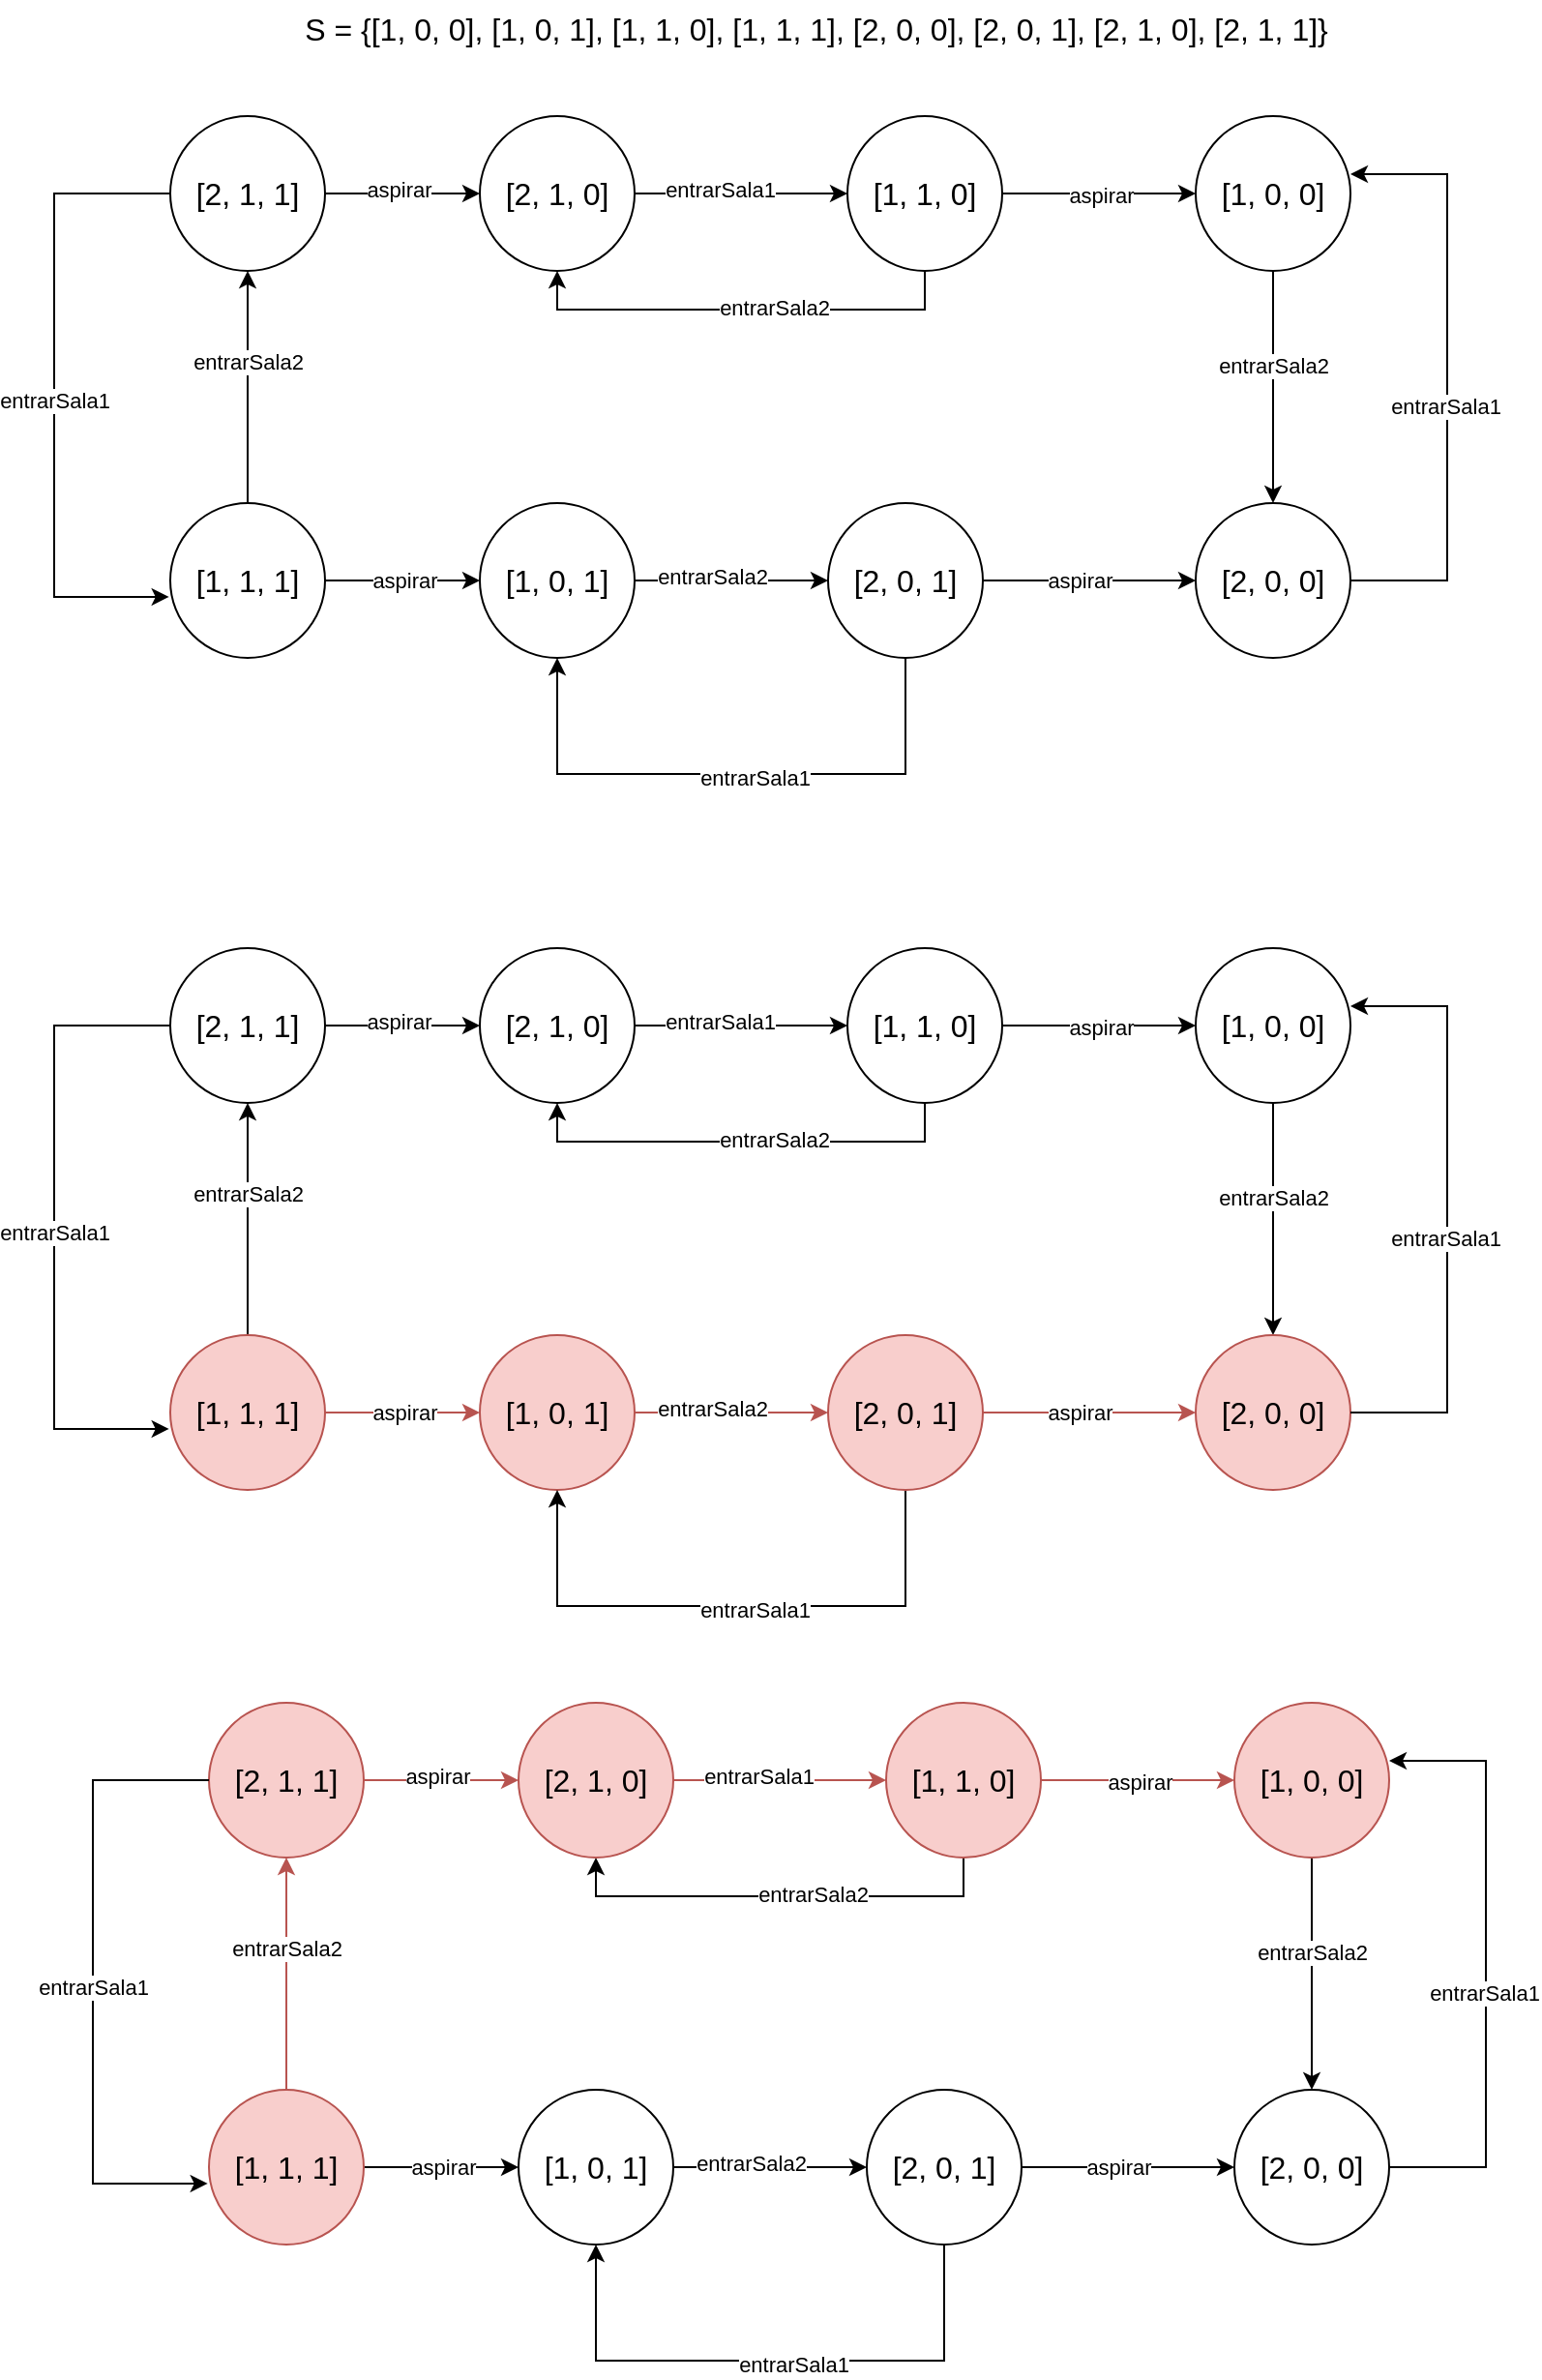 <mxfile version="27.0.3">
  <diagram name="Página-1" id="0adSlzIBBvXflegWIsoh">
    <mxGraphModel dx="2253" dy="743" grid="1" gridSize="10" guides="1" tooltips="1" connect="1" arrows="1" fold="1" page="1" pageScale="1" pageWidth="827" pageHeight="1169" math="0" shadow="0">
      <root>
        <mxCell id="0" />
        <mxCell id="1" parent="0" />
        <mxCell id="stb4HqVPZg3RxpOIzkBb-34" style="edgeStyle=orthogonalEdgeStyle;rounded=0;orthogonalLoop=1;jettySize=auto;html=1;exitX=0.5;exitY=1;exitDx=0;exitDy=0;entryX=0.5;entryY=0;entryDx=0;entryDy=0;" parent="1" source="stb4HqVPZg3RxpOIzkBb-1" target="stb4HqVPZg3RxpOIzkBb-6" edge="1">
          <mxGeometry relative="1" as="geometry" />
        </mxCell>
        <mxCell id="stb4HqVPZg3RxpOIzkBb-35" value="entrarSala2" style="edgeLabel;html=1;align=center;verticalAlign=middle;resizable=0;points=[];" parent="stb4HqVPZg3RxpOIzkBb-34" vertex="1" connectable="0">
          <mxGeometry x="-0.186" relative="1" as="geometry">
            <mxPoint as="offset" />
          </mxGeometry>
        </mxCell>
        <mxCell id="stb4HqVPZg3RxpOIzkBb-1" value="&lt;span style=&quot;font-size: 16px;&quot;&gt;[1, 0, 0]&lt;/span&gt;" style="ellipse;whiteSpace=wrap;html=1;aspect=fixed;" parent="1" vertex="1">
          <mxGeometry x="610" y="220" width="80" height="80" as="geometry" />
        </mxCell>
        <mxCell id="stb4HqVPZg3RxpOIzkBb-2" value="&lt;font style=&quot;font-size: 16px;&quot;&gt;S = {[1, 0, 0], [1, 0, 1], [1, 1, 0], [1, 1, 1], [2, 0, 0], [2, 0, 1], [2, 1, 0], [2, 1, 1]}&lt;/font&gt;" style="text;html=1;align=center;verticalAlign=middle;whiteSpace=wrap;rounded=0;" parent="1" vertex="1">
          <mxGeometry x="126" y="160" width="576" height="30" as="geometry" />
        </mxCell>
        <mxCell id="stb4HqVPZg3RxpOIzkBb-13" style="edgeStyle=orthogonalEdgeStyle;rounded=0;orthogonalLoop=1;jettySize=auto;html=1;entryX=0;entryY=0.5;entryDx=0;entryDy=0;" parent="1" source="stb4HqVPZg3RxpOIzkBb-3" target="stb4HqVPZg3RxpOIzkBb-8" edge="1">
          <mxGeometry relative="1" as="geometry" />
        </mxCell>
        <mxCell id="stb4HqVPZg3RxpOIzkBb-14" value="entrarSala2" style="edgeLabel;html=1;align=center;verticalAlign=middle;resizable=0;points=[];" parent="stb4HqVPZg3RxpOIzkBb-13" vertex="1" connectable="0">
          <mxGeometry x="-0.213" y="2" relative="1" as="geometry">
            <mxPoint as="offset" />
          </mxGeometry>
        </mxCell>
        <mxCell id="stb4HqVPZg3RxpOIzkBb-3" value="&lt;span style=&quot;font-size: 16px;&quot;&gt;[1, 0, 1]&lt;/span&gt;" style="ellipse;whiteSpace=wrap;html=1;aspect=fixed;" parent="1" vertex="1">
          <mxGeometry x="240" y="420" width="80" height="80" as="geometry" />
        </mxCell>
        <mxCell id="stb4HqVPZg3RxpOIzkBb-25" style="edgeStyle=orthogonalEdgeStyle;rounded=0;orthogonalLoop=1;jettySize=auto;html=1;entryX=0;entryY=0.5;entryDx=0;entryDy=0;" parent="1" source="stb4HqVPZg3RxpOIzkBb-4" target="stb4HqVPZg3RxpOIzkBb-1" edge="1">
          <mxGeometry relative="1" as="geometry" />
        </mxCell>
        <mxCell id="stb4HqVPZg3RxpOIzkBb-26" value="aspirar" style="edgeLabel;html=1;align=center;verticalAlign=middle;resizable=0;points=[];" parent="stb4HqVPZg3RxpOIzkBb-25" vertex="1" connectable="0">
          <mxGeometry x="0.02" y="-1" relative="1" as="geometry">
            <mxPoint as="offset" />
          </mxGeometry>
        </mxCell>
        <mxCell id="stb4HqVPZg3RxpOIzkBb-32" style="edgeStyle=orthogonalEdgeStyle;rounded=0;orthogonalLoop=1;jettySize=auto;html=1;exitX=0.5;exitY=1;exitDx=0;exitDy=0;entryX=0.5;entryY=1;entryDx=0;entryDy=0;" parent="1" source="stb4HqVPZg3RxpOIzkBb-4" target="stb4HqVPZg3RxpOIzkBb-7" edge="1">
          <mxGeometry relative="1" as="geometry" />
        </mxCell>
        <mxCell id="stb4HqVPZg3RxpOIzkBb-33" value="entrarSala2" style="edgeLabel;html=1;align=center;verticalAlign=middle;resizable=0;points=[];" parent="stb4HqVPZg3RxpOIzkBb-32" vertex="1" connectable="0">
          <mxGeometry x="-0.142" y="-1" relative="1" as="geometry">
            <mxPoint as="offset" />
          </mxGeometry>
        </mxCell>
        <mxCell id="stb4HqVPZg3RxpOIzkBb-4" value="&lt;span style=&quot;font-size: 16px;&quot;&gt;[1, 1, 0]&lt;/span&gt;" style="ellipse;whiteSpace=wrap;html=1;aspect=fixed;" parent="1" vertex="1">
          <mxGeometry x="430" y="220" width="80" height="80" as="geometry" />
        </mxCell>
        <mxCell id="stb4HqVPZg3RxpOIzkBb-11" style="edgeStyle=orthogonalEdgeStyle;rounded=0;orthogonalLoop=1;jettySize=auto;html=1;entryX=0;entryY=0.5;entryDx=0;entryDy=0;" parent="1" source="stb4HqVPZg3RxpOIzkBb-5" target="stb4HqVPZg3RxpOIzkBb-3" edge="1">
          <mxGeometry relative="1" as="geometry" />
        </mxCell>
        <mxCell id="stb4HqVPZg3RxpOIzkBb-12" value="aspirar" style="edgeLabel;html=1;align=center;verticalAlign=middle;resizable=0;points=[];" parent="stb4HqVPZg3RxpOIzkBb-11" vertex="1" connectable="0">
          <mxGeometry x="0.134" y="-1" relative="1" as="geometry">
            <mxPoint x="-5" y="-1" as="offset" />
          </mxGeometry>
        </mxCell>
        <mxCell id="stb4HqVPZg3RxpOIzkBb-18" style="edgeStyle=orthogonalEdgeStyle;rounded=0;orthogonalLoop=1;jettySize=auto;html=1;entryX=0.5;entryY=1;entryDx=0;entryDy=0;" parent="1" source="stb4HqVPZg3RxpOIzkBb-5" target="stb4HqVPZg3RxpOIzkBb-9" edge="1">
          <mxGeometry relative="1" as="geometry" />
        </mxCell>
        <mxCell id="stb4HqVPZg3RxpOIzkBb-19" value="entrarSala2" style="edgeLabel;html=1;align=center;verticalAlign=middle;resizable=0;points=[];" parent="stb4HqVPZg3RxpOIzkBb-18" vertex="1" connectable="0">
          <mxGeometry x="0.217" relative="1" as="geometry">
            <mxPoint as="offset" />
          </mxGeometry>
        </mxCell>
        <mxCell id="stb4HqVPZg3RxpOIzkBb-5" value="&lt;span style=&quot;font-size: 16px;&quot;&gt;[1, 1, 1]&lt;/span&gt;" style="ellipse;whiteSpace=wrap;html=1;aspect=fixed;" parent="1" vertex="1">
          <mxGeometry x="80" y="420" width="80" height="80" as="geometry" />
        </mxCell>
        <mxCell id="stb4HqVPZg3RxpOIzkBb-6" value="&lt;span style=&quot;font-size: 16px;&quot;&gt;[2, 0, 0]&lt;/span&gt;" style="ellipse;whiteSpace=wrap;html=1;aspect=fixed;" parent="1" vertex="1">
          <mxGeometry x="610" y="420" width="80" height="80" as="geometry" />
        </mxCell>
        <mxCell id="stb4HqVPZg3RxpOIzkBb-22" style="edgeStyle=orthogonalEdgeStyle;rounded=0;orthogonalLoop=1;jettySize=auto;html=1;exitX=1;exitY=0.5;exitDx=0;exitDy=0;entryX=0;entryY=0.5;entryDx=0;entryDy=0;" parent="1" source="stb4HqVPZg3RxpOIzkBb-7" target="stb4HqVPZg3RxpOIzkBb-4" edge="1">
          <mxGeometry relative="1" as="geometry" />
        </mxCell>
        <mxCell id="stb4HqVPZg3RxpOIzkBb-24" value="entrarSala1" style="edgeLabel;html=1;align=center;verticalAlign=middle;resizable=0;points=[];" parent="stb4HqVPZg3RxpOIzkBb-22" vertex="1" connectable="0">
          <mxGeometry x="-0.209" y="2" relative="1" as="geometry">
            <mxPoint as="offset" />
          </mxGeometry>
        </mxCell>
        <mxCell id="stb4HqVPZg3RxpOIzkBb-7" value="&lt;span style=&quot;font-size: 16px;&quot;&gt;[2, 1, 0]&lt;/span&gt;" style="ellipse;whiteSpace=wrap;html=1;aspect=fixed;" parent="1" vertex="1">
          <mxGeometry x="240" y="220" width="80" height="80" as="geometry" />
        </mxCell>
        <mxCell id="stb4HqVPZg3RxpOIzkBb-15" style="edgeStyle=orthogonalEdgeStyle;rounded=0;orthogonalLoop=1;jettySize=auto;html=1;entryX=0;entryY=0.5;entryDx=0;entryDy=0;" parent="1" source="stb4HqVPZg3RxpOIzkBb-8" target="stb4HqVPZg3RxpOIzkBb-6" edge="1">
          <mxGeometry relative="1" as="geometry" />
        </mxCell>
        <mxCell id="stb4HqVPZg3RxpOIzkBb-16" value="aspirar" style="edgeLabel;html=1;align=center;verticalAlign=middle;resizable=0;points=[];" parent="stb4HqVPZg3RxpOIzkBb-15" vertex="1" connectable="0">
          <mxGeometry x="-0.344" y="-1" relative="1" as="geometry">
            <mxPoint x="14" y="-1" as="offset" />
          </mxGeometry>
        </mxCell>
        <mxCell id="stb4HqVPZg3RxpOIzkBb-30" style="edgeStyle=orthogonalEdgeStyle;rounded=0;orthogonalLoop=1;jettySize=auto;html=1;exitX=0.5;exitY=1;exitDx=0;exitDy=0;entryX=0.5;entryY=1;entryDx=0;entryDy=0;" parent="1" source="stb4HqVPZg3RxpOIzkBb-8" target="stb4HqVPZg3RxpOIzkBb-3" edge="1">
          <mxGeometry relative="1" as="geometry">
            <Array as="points">
              <mxPoint x="460" y="560" />
              <mxPoint x="280" y="560" />
            </Array>
          </mxGeometry>
        </mxCell>
        <mxCell id="stb4HqVPZg3RxpOIzkBb-31" value="entrarSala1" style="edgeLabel;html=1;align=center;verticalAlign=middle;resizable=0;points=[];" parent="stb4HqVPZg3RxpOIzkBb-30" vertex="1" connectable="0">
          <mxGeometry x="-0.078" y="2" relative="1" as="geometry">
            <mxPoint as="offset" />
          </mxGeometry>
        </mxCell>
        <mxCell id="stb4HqVPZg3RxpOIzkBb-8" value="&lt;span style=&quot;font-size: 16px;&quot;&gt;[2, 0, 1]&lt;/span&gt;" style="ellipse;whiteSpace=wrap;html=1;aspect=fixed;" parent="1" vertex="1">
          <mxGeometry x="420" y="420" width="80" height="80" as="geometry" />
        </mxCell>
        <mxCell id="stb4HqVPZg3RxpOIzkBb-20" style="edgeStyle=orthogonalEdgeStyle;rounded=0;orthogonalLoop=1;jettySize=auto;html=1;entryX=0;entryY=0.5;entryDx=0;entryDy=0;" parent="1" source="stb4HqVPZg3RxpOIzkBb-9" target="stb4HqVPZg3RxpOIzkBb-7" edge="1">
          <mxGeometry relative="1" as="geometry" />
        </mxCell>
        <mxCell id="stb4HqVPZg3RxpOIzkBb-21" value="aspirar" style="edgeLabel;html=1;align=center;verticalAlign=middle;resizable=0;points=[];" parent="stb4HqVPZg3RxpOIzkBb-20" vertex="1" connectable="0">
          <mxGeometry x="-0.058" y="2" relative="1" as="geometry">
            <mxPoint as="offset" />
          </mxGeometry>
        </mxCell>
        <mxCell id="stb4HqVPZg3RxpOIzkBb-9" value="&lt;span style=&quot;font-size: 16px;&quot;&gt;[2, 1, 1]&lt;/span&gt;" style="ellipse;whiteSpace=wrap;html=1;aspect=fixed;" parent="1" vertex="1">
          <mxGeometry x="80" y="220" width="80" height="80" as="geometry" />
        </mxCell>
        <mxCell id="stb4HqVPZg3RxpOIzkBb-28" style="edgeStyle=orthogonalEdgeStyle;rounded=0;orthogonalLoop=1;jettySize=auto;html=1;entryX=-0.008;entryY=0.606;entryDx=0;entryDy=0;entryPerimeter=0;" parent="1" source="stb4HqVPZg3RxpOIzkBb-9" target="stb4HqVPZg3RxpOIzkBb-5" edge="1">
          <mxGeometry relative="1" as="geometry">
            <Array as="points">
              <mxPoint x="20" y="260" />
              <mxPoint x="20" y="469" />
            </Array>
          </mxGeometry>
        </mxCell>
        <mxCell id="stb4HqVPZg3RxpOIzkBb-29" value="entrarSala1" style="edgeLabel;html=1;align=center;verticalAlign=middle;resizable=0;points=[];" parent="stb4HqVPZg3RxpOIzkBb-28" vertex="1" connectable="0">
          <mxGeometry x="-0.171" relative="1" as="geometry">
            <mxPoint y="31" as="offset" />
          </mxGeometry>
        </mxCell>
        <mxCell id="stb4HqVPZg3RxpOIzkBb-36" style="edgeStyle=orthogonalEdgeStyle;rounded=0;orthogonalLoop=1;jettySize=auto;html=1;entryX=1;entryY=0.375;entryDx=0;entryDy=0;entryPerimeter=0;" parent="1" source="stb4HqVPZg3RxpOIzkBb-6" target="stb4HqVPZg3RxpOIzkBb-1" edge="1">
          <mxGeometry relative="1" as="geometry">
            <Array as="points">
              <mxPoint x="740" y="460" />
              <mxPoint x="740" y="250" />
            </Array>
          </mxGeometry>
        </mxCell>
        <mxCell id="stb4HqVPZg3RxpOIzkBb-37" value="entrarSala1" style="edgeLabel;html=1;align=center;verticalAlign=middle;resizable=0;points=[];" parent="stb4HqVPZg3RxpOIzkBb-36" vertex="1" connectable="0">
          <mxGeometry x="-0.092" y="1" relative="1" as="geometry">
            <mxPoint as="offset" />
          </mxGeometry>
        </mxCell>
        <mxCell id="-m7gYrry_DGL_pk_ngY1-1" style="edgeStyle=orthogonalEdgeStyle;rounded=0;orthogonalLoop=1;jettySize=auto;html=1;exitX=0.5;exitY=1;exitDx=0;exitDy=0;entryX=0.5;entryY=0;entryDx=0;entryDy=0;" edge="1" parent="1" source="-m7gYrry_DGL_pk_ngY1-3" target="-m7gYrry_DGL_pk_ngY1-17">
          <mxGeometry relative="1" as="geometry" />
        </mxCell>
        <mxCell id="-m7gYrry_DGL_pk_ngY1-2" value="entrarSala2" style="edgeLabel;html=1;align=center;verticalAlign=middle;resizable=0;points=[];" vertex="1" connectable="0" parent="-m7gYrry_DGL_pk_ngY1-1">
          <mxGeometry x="-0.186" relative="1" as="geometry">
            <mxPoint as="offset" />
          </mxGeometry>
        </mxCell>
        <mxCell id="-m7gYrry_DGL_pk_ngY1-3" value="&lt;span style=&quot;font-size: 16px;&quot;&gt;[1, 0, 0]&lt;/span&gt;" style="ellipse;whiteSpace=wrap;html=1;aspect=fixed;" vertex="1" parent="1">
          <mxGeometry x="610" y="650" width="80" height="80" as="geometry" />
        </mxCell>
        <mxCell id="-m7gYrry_DGL_pk_ngY1-4" style="edgeStyle=orthogonalEdgeStyle;rounded=0;orthogonalLoop=1;jettySize=auto;html=1;entryX=0;entryY=0.5;entryDx=0;entryDy=0;fillColor=#f8cecc;strokeColor=#b85450;" edge="1" parent="1" source="-m7gYrry_DGL_pk_ngY1-6" target="-m7gYrry_DGL_pk_ngY1-25">
          <mxGeometry relative="1" as="geometry" />
        </mxCell>
        <mxCell id="-m7gYrry_DGL_pk_ngY1-5" value="entrarSala2" style="edgeLabel;html=1;align=center;verticalAlign=middle;resizable=0;points=[];" vertex="1" connectable="0" parent="-m7gYrry_DGL_pk_ngY1-4">
          <mxGeometry x="-0.213" y="2" relative="1" as="geometry">
            <mxPoint as="offset" />
          </mxGeometry>
        </mxCell>
        <mxCell id="-m7gYrry_DGL_pk_ngY1-6" value="&lt;span style=&quot;font-size: 16px;&quot;&gt;[1, 0, 1]&lt;/span&gt;" style="ellipse;whiteSpace=wrap;html=1;aspect=fixed;fillColor=#f8cecc;strokeColor=#b85450;" vertex="1" parent="1">
          <mxGeometry x="240" y="850" width="80" height="80" as="geometry" />
        </mxCell>
        <mxCell id="-m7gYrry_DGL_pk_ngY1-7" style="edgeStyle=orthogonalEdgeStyle;rounded=0;orthogonalLoop=1;jettySize=auto;html=1;entryX=0;entryY=0.5;entryDx=0;entryDy=0;" edge="1" parent="1" source="-m7gYrry_DGL_pk_ngY1-11" target="-m7gYrry_DGL_pk_ngY1-3">
          <mxGeometry relative="1" as="geometry" />
        </mxCell>
        <mxCell id="-m7gYrry_DGL_pk_ngY1-8" value="aspirar" style="edgeLabel;html=1;align=center;verticalAlign=middle;resizable=0;points=[];" vertex="1" connectable="0" parent="-m7gYrry_DGL_pk_ngY1-7">
          <mxGeometry x="0.02" y="-1" relative="1" as="geometry">
            <mxPoint as="offset" />
          </mxGeometry>
        </mxCell>
        <mxCell id="-m7gYrry_DGL_pk_ngY1-9" style="edgeStyle=orthogonalEdgeStyle;rounded=0;orthogonalLoop=1;jettySize=auto;html=1;exitX=0.5;exitY=1;exitDx=0;exitDy=0;entryX=0.5;entryY=1;entryDx=0;entryDy=0;" edge="1" parent="1" source="-m7gYrry_DGL_pk_ngY1-11" target="-m7gYrry_DGL_pk_ngY1-20">
          <mxGeometry relative="1" as="geometry" />
        </mxCell>
        <mxCell id="-m7gYrry_DGL_pk_ngY1-10" value="entrarSala2" style="edgeLabel;html=1;align=center;verticalAlign=middle;resizable=0;points=[];" vertex="1" connectable="0" parent="-m7gYrry_DGL_pk_ngY1-9">
          <mxGeometry x="-0.142" y="-1" relative="1" as="geometry">
            <mxPoint as="offset" />
          </mxGeometry>
        </mxCell>
        <mxCell id="-m7gYrry_DGL_pk_ngY1-11" value="&lt;span style=&quot;font-size: 16px;&quot;&gt;[1, 1, 0]&lt;/span&gt;" style="ellipse;whiteSpace=wrap;html=1;aspect=fixed;" vertex="1" parent="1">
          <mxGeometry x="430" y="650" width="80" height="80" as="geometry" />
        </mxCell>
        <mxCell id="-m7gYrry_DGL_pk_ngY1-12" style="edgeStyle=orthogonalEdgeStyle;rounded=0;orthogonalLoop=1;jettySize=auto;html=1;entryX=0;entryY=0.5;entryDx=0;entryDy=0;fillColor=#f8cecc;strokeColor=#b85450;" edge="1" parent="1" source="-m7gYrry_DGL_pk_ngY1-16" target="-m7gYrry_DGL_pk_ngY1-6">
          <mxGeometry relative="1" as="geometry" />
        </mxCell>
        <mxCell id="-m7gYrry_DGL_pk_ngY1-13" value="aspirar" style="edgeLabel;html=1;align=center;verticalAlign=middle;resizable=0;points=[];" vertex="1" connectable="0" parent="-m7gYrry_DGL_pk_ngY1-12">
          <mxGeometry x="0.134" y="-1" relative="1" as="geometry">
            <mxPoint x="-5" y="-1" as="offset" />
          </mxGeometry>
        </mxCell>
        <mxCell id="-m7gYrry_DGL_pk_ngY1-14" style="edgeStyle=orthogonalEdgeStyle;rounded=0;orthogonalLoop=1;jettySize=auto;html=1;entryX=0.5;entryY=1;entryDx=0;entryDy=0;" edge="1" parent="1" source="-m7gYrry_DGL_pk_ngY1-16" target="-m7gYrry_DGL_pk_ngY1-28">
          <mxGeometry relative="1" as="geometry" />
        </mxCell>
        <mxCell id="-m7gYrry_DGL_pk_ngY1-15" value="entrarSala2" style="edgeLabel;html=1;align=center;verticalAlign=middle;resizable=0;points=[];" vertex="1" connectable="0" parent="-m7gYrry_DGL_pk_ngY1-14">
          <mxGeometry x="0.217" relative="1" as="geometry">
            <mxPoint as="offset" />
          </mxGeometry>
        </mxCell>
        <mxCell id="-m7gYrry_DGL_pk_ngY1-16" value="&lt;span style=&quot;font-size: 16px;&quot;&gt;[1, 1, 1]&lt;/span&gt;" style="ellipse;whiteSpace=wrap;html=1;aspect=fixed;fillColor=#f8cecc;strokeColor=#b85450;" vertex="1" parent="1">
          <mxGeometry x="80" y="850" width="80" height="80" as="geometry" />
        </mxCell>
        <mxCell id="-m7gYrry_DGL_pk_ngY1-17" value="&lt;span style=&quot;font-size: 16px;&quot;&gt;[2, 0, 0]&lt;/span&gt;" style="ellipse;whiteSpace=wrap;html=1;aspect=fixed;fillColor=#f8cecc;strokeColor=#b85450;" vertex="1" parent="1">
          <mxGeometry x="610" y="850" width="80" height="80" as="geometry" />
        </mxCell>
        <mxCell id="-m7gYrry_DGL_pk_ngY1-18" style="edgeStyle=orthogonalEdgeStyle;rounded=0;orthogonalLoop=1;jettySize=auto;html=1;exitX=1;exitY=0.5;exitDx=0;exitDy=0;entryX=0;entryY=0.5;entryDx=0;entryDy=0;" edge="1" parent="1" source="-m7gYrry_DGL_pk_ngY1-20" target="-m7gYrry_DGL_pk_ngY1-11">
          <mxGeometry relative="1" as="geometry" />
        </mxCell>
        <mxCell id="-m7gYrry_DGL_pk_ngY1-19" value="entrarSala1" style="edgeLabel;html=1;align=center;verticalAlign=middle;resizable=0;points=[];" vertex="1" connectable="0" parent="-m7gYrry_DGL_pk_ngY1-18">
          <mxGeometry x="-0.209" y="2" relative="1" as="geometry">
            <mxPoint as="offset" />
          </mxGeometry>
        </mxCell>
        <mxCell id="-m7gYrry_DGL_pk_ngY1-20" value="&lt;span style=&quot;font-size: 16px;&quot;&gt;[2, 1, 0]&lt;/span&gt;" style="ellipse;whiteSpace=wrap;html=1;aspect=fixed;" vertex="1" parent="1">
          <mxGeometry x="240" y="650" width="80" height="80" as="geometry" />
        </mxCell>
        <mxCell id="-m7gYrry_DGL_pk_ngY1-21" style="edgeStyle=orthogonalEdgeStyle;rounded=0;orthogonalLoop=1;jettySize=auto;html=1;entryX=0;entryY=0.5;entryDx=0;entryDy=0;fillColor=#f8cecc;strokeColor=#b85450;" edge="1" parent="1" source="-m7gYrry_DGL_pk_ngY1-25" target="-m7gYrry_DGL_pk_ngY1-17">
          <mxGeometry relative="1" as="geometry" />
        </mxCell>
        <mxCell id="-m7gYrry_DGL_pk_ngY1-22" value="aspirar" style="edgeLabel;html=1;align=center;verticalAlign=middle;resizable=0;points=[];" vertex="1" connectable="0" parent="-m7gYrry_DGL_pk_ngY1-21">
          <mxGeometry x="-0.344" y="-1" relative="1" as="geometry">
            <mxPoint x="14" y="-1" as="offset" />
          </mxGeometry>
        </mxCell>
        <mxCell id="-m7gYrry_DGL_pk_ngY1-23" style="edgeStyle=orthogonalEdgeStyle;rounded=0;orthogonalLoop=1;jettySize=auto;html=1;exitX=0.5;exitY=1;exitDx=0;exitDy=0;entryX=0.5;entryY=1;entryDx=0;entryDy=0;" edge="1" parent="1" source="-m7gYrry_DGL_pk_ngY1-25" target="-m7gYrry_DGL_pk_ngY1-6">
          <mxGeometry relative="1" as="geometry">
            <Array as="points">
              <mxPoint x="460" y="990" />
              <mxPoint x="280" y="990" />
            </Array>
          </mxGeometry>
        </mxCell>
        <mxCell id="-m7gYrry_DGL_pk_ngY1-24" value="entrarSala1" style="edgeLabel;html=1;align=center;verticalAlign=middle;resizable=0;points=[];" vertex="1" connectable="0" parent="-m7gYrry_DGL_pk_ngY1-23">
          <mxGeometry x="-0.078" y="2" relative="1" as="geometry">
            <mxPoint as="offset" />
          </mxGeometry>
        </mxCell>
        <mxCell id="-m7gYrry_DGL_pk_ngY1-25" value="&lt;span style=&quot;font-size: 16px;&quot;&gt;[2, 0, 1]&lt;/span&gt;" style="ellipse;whiteSpace=wrap;html=1;aspect=fixed;fillColor=#f8cecc;strokeColor=#b85450;" vertex="1" parent="1">
          <mxGeometry x="420" y="850" width="80" height="80" as="geometry" />
        </mxCell>
        <mxCell id="-m7gYrry_DGL_pk_ngY1-26" style="edgeStyle=orthogonalEdgeStyle;rounded=0;orthogonalLoop=1;jettySize=auto;html=1;entryX=0;entryY=0.5;entryDx=0;entryDy=0;" edge="1" parent="1" source="-m7gYrry_DGL_pk_ngY1-28" target="-m7gYrry_DGL_pk_ngY1-20">
          <mxGeometry relative="1" as="geometry" />
        </mxCell>
        <mxCell id="-m7gYrry_DGL_pk_ngY1-27" value="aspirar" style="edgeLabel;html=1;align=center;verticalAlign=middle;resizable=0;points=[];" vertex="1" connectable="0" parent="-m7gYrry_DGL_pk_ngY1-26">
          <mxGeometry x="-0.058" y="2" relative="1" as="geometry">
            <mxPoint as="offset" />
          </mxGeometry>
        </mxCell>
        <mxCell id="-m7gYrry_DGL_pk_ngY1-28" value="&lt;span style=&quot;font-size: 16px;&quot;&gt;[2, 1, 1]&lt;/span&gt;" style="ellipse;whiteSpace=wrap;html=1;aspect=fixed;" vertex="1" parent="1">
          <mxGeometry x="80" y="650" width="80" height="80" as="geometry" />
        </mxCell>
        <mxCell id="-m7gYrry_DGL_pk_ngY1-29" style="edgeStyle=orthogonalEdgeStyle;rounded=0;orthogonalLoop=1;jettySize=auto;html=1;entryX=-0.008;entryY=0.606;entryDx=0;entryDy=0;entryPerimeter=0;" edge="1" parent="1" source="-m7gYrry_DGL_pk_ngY1-28" target="-m7gYrry_DGL_pk_ngY1-16">
          <mxGeometry relative="1" as="geometry">
            <Array as="points">
              <mxPoint x="20" y="690" />
              <mxPoint x="20" y="899" />
            </Array>
          </mxGeometry>
        </mxCell>
        <mxCell id="-m7gYrry_DGL_pk_ngY1-30" value="entrarSala1" style="edgeLabel;html=1;align=center;verticalAlign=middle;resizable=0;points=[];" vertex="1" connectable="0" parent="-m7gYrry_DGL_pk_ngY1-29">
          <mxGeometry x="-0.171" relative="1" as="geometry">
            <mxPoint y="31" as="offset" />
          </mxGeometry>
        </mxCell>
        <mxCell id="-m7gYrry_DGL_pk_ngY1-31" style="edgeStyle=orthogonalEdgeStyle;rounded=0;orthogonalLoop=1;jettySize=auto;html=1;entryX=1;entryY=0.375;entryDx=0;entryDy=0;entryPerimeter=0;" edge="1" parent="1" source="-m7gYrry_DGL_pk_ngY1-17" target="-m7gYrry_DGL_pk_ngY1-3">
          <mxGeometry relative="1" as="geometry">
            <Array as="points">
              <mxPoint x="740" y="890" />
              <mxPoint x="740" y="680" />
            </Array>
          </mxGeometry>
        </mxCell>
        <mxCell id="-m7gYrry_DGL_pk_ngY1-32" value="entrarSala1" style="edgeLabel;html=1;align=center;verticalAlign=middle;resizable=0;points=[];" vertex="1" connectable="0" parent="-m7gYrry_DGL_pk_ngY1-31">
          <mxGeometry x="-0.092" y="1" relative="1" as="geometry">
            <mxPoint as="offset" />
          </mxGeometry>
        </mxCell>
        <mxCell id="-m7gYrry_DGL_pk_ngY1-33" style="edgeStyle=orthogonalEdgeStyle;rounded=0;orthogonalLoop=1;jettySize=auto;html=1;exitX=0.5;exitY=1;exitDx=0;exitDy=0;entryX=0.5;entryY=0;entryDx=0;entryDy=0;" edge="1" parent="1" source="-m7gYrry_DGL_pk_ngY1-35" target="-m7gYrry_DGL_pk_ngY1-49">
          <mxGeometry relative="1" as="geometry" />
        </mxCell>
        <mxCell id="-m7gYrry_DGL_pk_ngY1-34" value="entrarSala2" style="edgeLabel;html=1;align=center;verticalAlign=middle;resizable=0;points=[];" vertex="1" connectable="0" parent="-m7gYrry_DGL_pk_ngY1-33">
          <mxGeometry x="-0.186" relative="1" as="geometry">
            <mxPoint as="offset" />
          </mxGeometry>
        </mxCell>
        <mxCell id="-m7gYrry_DGL_pk_ngY1-35" value="&lt;span style=&quot;font-size: 16px;&quot;&gt;[1, 0, 0]&lt;/span&gt;" style="ellipse;whiteSpace=wrap;html=1;aspect=fixed;fillColor=#f8cecc;strokeColor=#b85450;" vertex="1" parent="1">
          <mxGeometry x="630" y="1040" width="80" height="80" as="geometry" />
        </mxCell>
        <mxCell id="-m7gYrry_DGL_pk_ngY1-36" style="edgeStyle=orthogonalEdgeStyle;rounded=0;orthogonalLoop=1;jettySize=auto;html=1;entryX=0;entryY=0.5;entryDx=0;entryDy=0;" edge="1" parent="1" source="-m7gYrry_DGL_pk_ngY1-38" target="-m7gYrry_DGL_pk_ngY1-57">
          <mxGeometry relative="1" as="geometry" />
        </mxCell>
        <mxCell id="-m7gYrry_DGL_pk_ngY1-37" value="entrarSala2" style="edgeLabel;html=1;align=center;verticalAlign=middle;resizable=0;points=[];" vertex="1" connectable="0" parent="-m7gYrry_DGL_pk_ngY1-36">
          <mxGeometry x="-0.213" y="2" relative="1" as="geometry">
            <mxPoint as="offset" />
          </mxGeometry>
        </mxCell>
        <mxCell id="-m7gYrry_DGL_pk_ngY1-38" value="&lt;span style=&quot;font-size: 16px;&quot;&gt;[1, 0, 1]&lt;/span&gt;" style="ellipse;whiteSpace=wrap;html=1;aspect=fixed;" vertex="1" parent="1">
          <mxGeometry x="260" y="1240" width="80" height="80" as="geometry" />
        </mxCell>
        <mxCell id="-m7gYrry_DGL_pk_ngY1-39" style="edgeStyle=orthogonalEdgeStyle;rounded=0;orthogonalLoop=1;jettySize=auto;html=1;entryX=0;entryY=0.5;entryDx=0;entryDy=0;fillColor=#f8cecc;strokeColor=#b85450;" edge="1" parent="1" source="-m7gYrry_DGL_pk_ngY1-43" target="-m7gYrry_DGL_pk_ngY1-35">
          <mxGeometry relative="1" as="geometry" />
        </mxCell>
        <mxCell id="-m7gYrry_DGL_pk_ngY1-40" value="aspirar" style="edgeLabel;html=1;align=center;verticalAlign=middle;resizable=0;points=[];" vertex="1" connectable="0" parent="-m7gYrry_DGL_pk_ngY1-39">
          <mxGeometry x="0.02" y="-1" relative="1" as="geometry">
            <mxPoint as="offset" />
          </mxGeometry>
        </mxCell>
        <mxCell id="-m7gYrry_DGL_pk_ngY1-41" style="edgeStyle=orthogonalEdgeStyle;rounded=0;orthogonalLoop=1;jettySize=auto;html=1;exitX=0.5;exitY=1;exitDx=0;exitDy=0;entryX=0.5;entryY=1;entryDx=0;entryDy=0;" edge="1" parent="1" source="-m7gYrry_DGL_pk_ngY1-43" target="-m7gYrry_DGL_pk_ngY1-52">
          <mxGeometry relative="1" as="geometry" />
        </mxCell>
        <mxCell id="-m7gYrry_DGL_pk_ngY1-42" value="entrarSala2" style="edgeLabel;html=1;align=center;verticalAlign=middle;resizable=0;points=[];" vertex="1" connectable="0" parent="-m7gYrry_DGL_pk_ngY1-41">
          <mxGeometry x="-0.142" y="-1" relative="1" as="geometry">
            <mxPoint as="offset" />
          </mxGeometry>
        </mxCell>
        <mxCell id="-m7gYrry_DGL_pk_ngY1-43" value="&lt;span style=&quot;font-size: 16px;&quot;&gt;[1, 1, 0]&lt;/span&gt;" style="ellipse;whiteSpace=wrap;html=1;aspect=fixed;fillColor=#f8cecc;strokeColor=#b85450;" vertex="1" parent="1">
          <mxGeometry x="450" y="1040" width="80" height="80" as="geometry" />
        </mxCell>
        <mxCell id="-m7gYrry_DGL_pk_ngY1-44" style="edgeStyle=orthogonalEdgeStyle;rounded=0;orthogonalLoop=1;jettySize=auto;html=1;entryX=0;entryY=0.5;entryDx=0;entryDy=0;" edge="1" parent="1" source="-m7gYrry_DGL_pk_ngY1-48" target="-m7gYrry_DGL_pk_ngY1-38">
          <mxGeometry relative="1" as="geometry" />
        </mxCell>
        <mxCell id="-m7gYrry_DGL_pk_ngY1-45" value="aspirar" style="edgeLabel;html=1;align=center;verticalAlign=middle;resizable=0;points=[];" vertex="1" connectable="0" parent="-m7gYrry_DGL_pk_ngY1-44">
          <mxGeometry x="0.134" y="-1" relative="1" as="geometry">
            <mxPoint x="-5" y="-1" as="offset" />
          </mxGeometry>
        </mxCell>
        <mxCell id="-m7gYrry_DGL_pk_ngY1-46" style="edgeStyle=orthogonalEdgeStyle;rounded=0;orthogonalLoop=1;jettySize=auto;html=1;entryX=0.5;entryY=1;entryDx=0;entryDy=0;fillColor=#f8cecc;strokeColor=#b85450;" edge="1" parent="1" source="-m7gYrry_DGL_pk_ngY1-48" target="-m7gYrry_DGL_pk_ngY1-60">
          <mxGeometry relative="1" as="geometry" />
        </mxCell>
        <mxCell id="-m7gYrry_DGL_pk_ngY1-47" value="entrarSala2" style="edgeLabel;html=1;align=center;verticalAlign=middle;resizable=0;points=[];" vertex="1" connectable="0" parent="-m7gYrry_DGL_pk_ngY1-46">
          <mxGeometry x="0.217" relative="1" as="geometry">
            <mxPoint as="offset" />
          </mxGeometry>
        </mxCell>
        <mxCell id="-m7gYrry_DGL_pk_ngY1-48" value="&lt;span style=&quot;font-size: 16px;&quot;&gt;[1, 1, 1]&lt;/span&gt;" style="ellipse;whiteSpace=wrap;html=1;aspect=fixed;fillColor=#f8cecc;strokeColor=#b85450;" vertex="1" parent="1">
          <mxGeometry x="100" y="1240" width="80" height="80" as="geometry" />
        </mxCell>
        <mxCell id="-m7gYrry_DGL_pk_ngY1-49" value="&lt;span style=&quot;font-size: 16px;&quot;&gt;[2, 0, 0]&lt;/span&gt;" style="ellipse;whiteSpace=wrap;html=1;aspect=fixed;" vertex="1" parent="1">
          <mxGeometry x="630" y="1240" width="80" height="80" as="geometry" />
        </mxCell>
        <mxCell id="-m7gYrry_DGL_pk_ngY1-50" style="edgeStyle=orthogonalEdgeStyle;rounded=0;orthogonalLoop=1;jettySize=auto;html=1;exitX=1;exitY=0.5;exitDx=0;exitDy=0;entryX=0;entryY=0.5;entryDx=0;entryDy=0;fillColor=#f8cecc;strokeColor=#b85450;" edge="1" parent="1" source="-m7gYrry_DGL_pk_ngY1-52" target="-m7gYrry_DGL_pk_ngY1-43">
          <mxGeometry relative="1" as="geometry" />
        </mxCell>
        <mxCell id="-m7gYrry_DGL_pk_ngY1-51" value="entrarSala1" style="edgeLabel;html=1;align=center;verticalAlign=middle;resizable=0;points=[];" vertex="1" connectable="0" parent="-m7gYrry_DGL_pk_ngY1-50">
          <mxGeometry x="-0.209" y="2" relative="1" as="geometry">
            <mxPoint as="offset" />
          </mxGeometry>
        </mxCell>
        <mxCell id="-m7gYrry_DGL_pk_ngY1-52" value="&lt;span style=&quot;font-size: 16px;&quot;&gt;[2, 1, 0]&lt;/span&gt;" style="ellipse;whiteSpace=wrap;html=1;aspect=fixed;fillColor=#f8cecc;strokeColor=#b85450;" vertex="1" parent="1">
          <mxGeometry x="260" y="1040" width="80" height="80" as="geometry" />
        </mxCell>
        <mxCell id="-m7gYrry_DGL_pk_ngY1-53" style="edgeStyle=orthogonalEdgeStyle;rounded=0;orthogonalLoop=1;jettySize=auto;html=1;entryX=0;entryY=0.5;entryDx=0;entryDy=0;" edge="1" parent="1" source="-m7gYrry_DGL_pk_ngY1-57" target="-m7gYrry_DGL_pk_ngY1-49">
          <mxGeometry relative="1" as="geometry" />
        </mxCell>
        <mxCell id="-m7gYrry_DGL_pk_ngY1-54" value="aspirar" style="edgeLabel;html=1;align=center;verticalAlign=middle;resizable=0;points=[];" vertex="1" connectable="0" parent="-m7gYrry_DGL_pk_ngY1-53">
          <mxGeometry x="-0.344" y="-1" relative="1" as="geometry">
            <mxPoint x="14" y="-1" as="offset" />
          </mxGeometry>
        </mxCell>
        <mxCell id="-m7gYrry_DGL_pk_ngY1-55" style="edgeStyle=orthogonalEdgeStyle;rounded=0;orthogonalLoop=1;jettySize=auto;html=1;exitX=0.5;exitY=1;exitDx=0;exitDy=0;entryX=0.5;entryY=1;entryDx=0;entryDy=0;" edge="1" parent="1" source="-m7gYrry_DGL_pk_ngY1-57" target="-m7gYrry_DGL_pk_ngY1-38">
          <mxGeometry relative="1" as="geometry">
            <Array as="points">
              <mxPoint x="480" y="1380" />
              <mxPoint x="300" y="1380" />
            </Array>
          </mxGeometry>
        </mxCell>
        <mxCell id="-m7gYrry_DGL_pk_ngY1-56" value="entrarSala1" style="edgeLabel;html=1;align=center;verticalAlign=middle;resizable=0;points=[];" vertex="1" connectable="0" parent="-m7gYrry_DGL_pk_ngY1-55">
          <mxGeometry x="-0.078" y="2" relative="1" as="geometry">
            <mxPoint as="offset" />
          </mxGeometry>
        </mxCell>
        <mxCell id="-m7gYrry_DGL_pk_ngY1-57" value="&lt;span style=&quot;font-size: 16px;&quot;&gt;[2, 0, 1]&lt;/span&gt;" style="ellipse;whiteSpace=wrap;html=1;aspect=fixed;" vertex="1" parent="1">
          <mxGeometry x="440" y="1240" width="80" height="80" as="geometry" />
        </mxCell>
        <mxCell id="-m7gYrry_DGL_pk_ngY1-58" style="edgeStyle=orthogonalEdgeStyle;rounded=0;orthogonalLoop=1;jettySize=auto;html=1;entryX=0;entryY=0.5;entryDx=0;entryDy=0;fillColor=#f8cecc;strokeColor=#b85450;" edge="1" parent="1" source="-m7gYrry_DGL_pk_ngY1-60" target="-m7gYrry_DGL_pk_ngY1-52">
          <mxGeometry relative="1" as="geometry" />
        </mxCell>
        <mxCell id="-m7gYrry_DGL_pk_ngY1-59" value="aspirar" style="edgeLabel;html=1;align=center;verticalAlign=middle;resizable=0;points=[];" vertex="1" connectable="0" parent="-m7gYrry_DGL_pk_ngY1-58">
          <mxGeometry x="-0.058" y="2" relative="1" as="geometry">
            <mxPoint as="offset" />
          </mxGeometry>
        </mxCell>
        <mxCell id="-m7gYrry_DGL_pk_ngY1-60" value="&lt;span style=&quot;font-size: 16px;&quot;&gt;[2, 1, 1]&lt;/span&gt;" style="ellipse;whiteSpace=wrap;html=1;aspect=fixed;fillColor=#f8cecc;strokeColor=#b85450;" vertex="1" parent="1">
          <mxGeometry x="100" y="1040" width="80" height="80" as="geometry" />
        </mxCell>
        <mxCell id="-m7gYrry_DGL_pk_ngY1-61" style="edgeStyle=orthogonalEdgeStyle;rounded=0;orthogonalLoop=1;jettySize=auto;html=1;entryX=-0.008;entryY=0.606;entryDx=0;entryDy=0;entryPerimeter=0;" edge="1" parent="1" source="-m7gYrry_DGL_pk_ngY1-60" target="-m7gYrry_DGL_pk_ngY1-48">
          <mxGeometry relative="1" as="geometry">
            <Array as="points">
              <mxPoint x="40" y="1080" />
              <mxPoint x="40" y="1289" />
            </Array>
          </mxGeometry>
        </mxCell>
        <mxCell id="-m7gYrry_DGL_pk_ngY1-62" value="entrarSala1" style="edgeLabel;html=1;align=center;verticalAlign=middle;resizable=0;points=[];" vertex="1" connectable="0" parent="-m7gYrry_DGL_pk_ngY1-61">
          <mxGeometry x="-0.171" relative="1" as="geometry">
            <mxPoint y="31" as="offset" />
          </mxGeometry>
        </mxCell>
        <mxCell id="-m7gYrry_DGL_pk_ngY1-63" style="edgeStyle=orthogonalEdgeStyle;rounded=0;orthogonalLoop=1;jettySize=auto;html=1;entryX=1;entryY=0.375;entryDx=0;entryDy=0;entryPerimeter=0;" edge="1" parent="1" source="-m7gYrry_DGL_pk_ngY1-49" target="-m7gYrry_DGL_pk_ngY1-35">
          <mxGeometry relative="1" as="geometry">
            <Array as="points">
              <mxPoint x="760" y="1280" />
              <mxPoint x="760" y="1070" />
            </Array>
          </mxGeometry>
        </mxCell>
        <mxCell id="-m7gYrry_DGL_pk_ngY1-64" value="entrarSala1" style="edgeLabel;html=1;align=center;verticalAlign=middle;resizable=0;points=[];" vertex="1" connectable="0" parent="-m7gYrry_DGL_pk_ngY1-63">
          <mxGeometry x="-0.092" y="1" relative="1" as="geometry">
            <mxPoint as="offset" />
          </mxGeometry>
        </mxCell>
      </root>
    </mxGraphModel>
  </diagram>
</mxfile>

